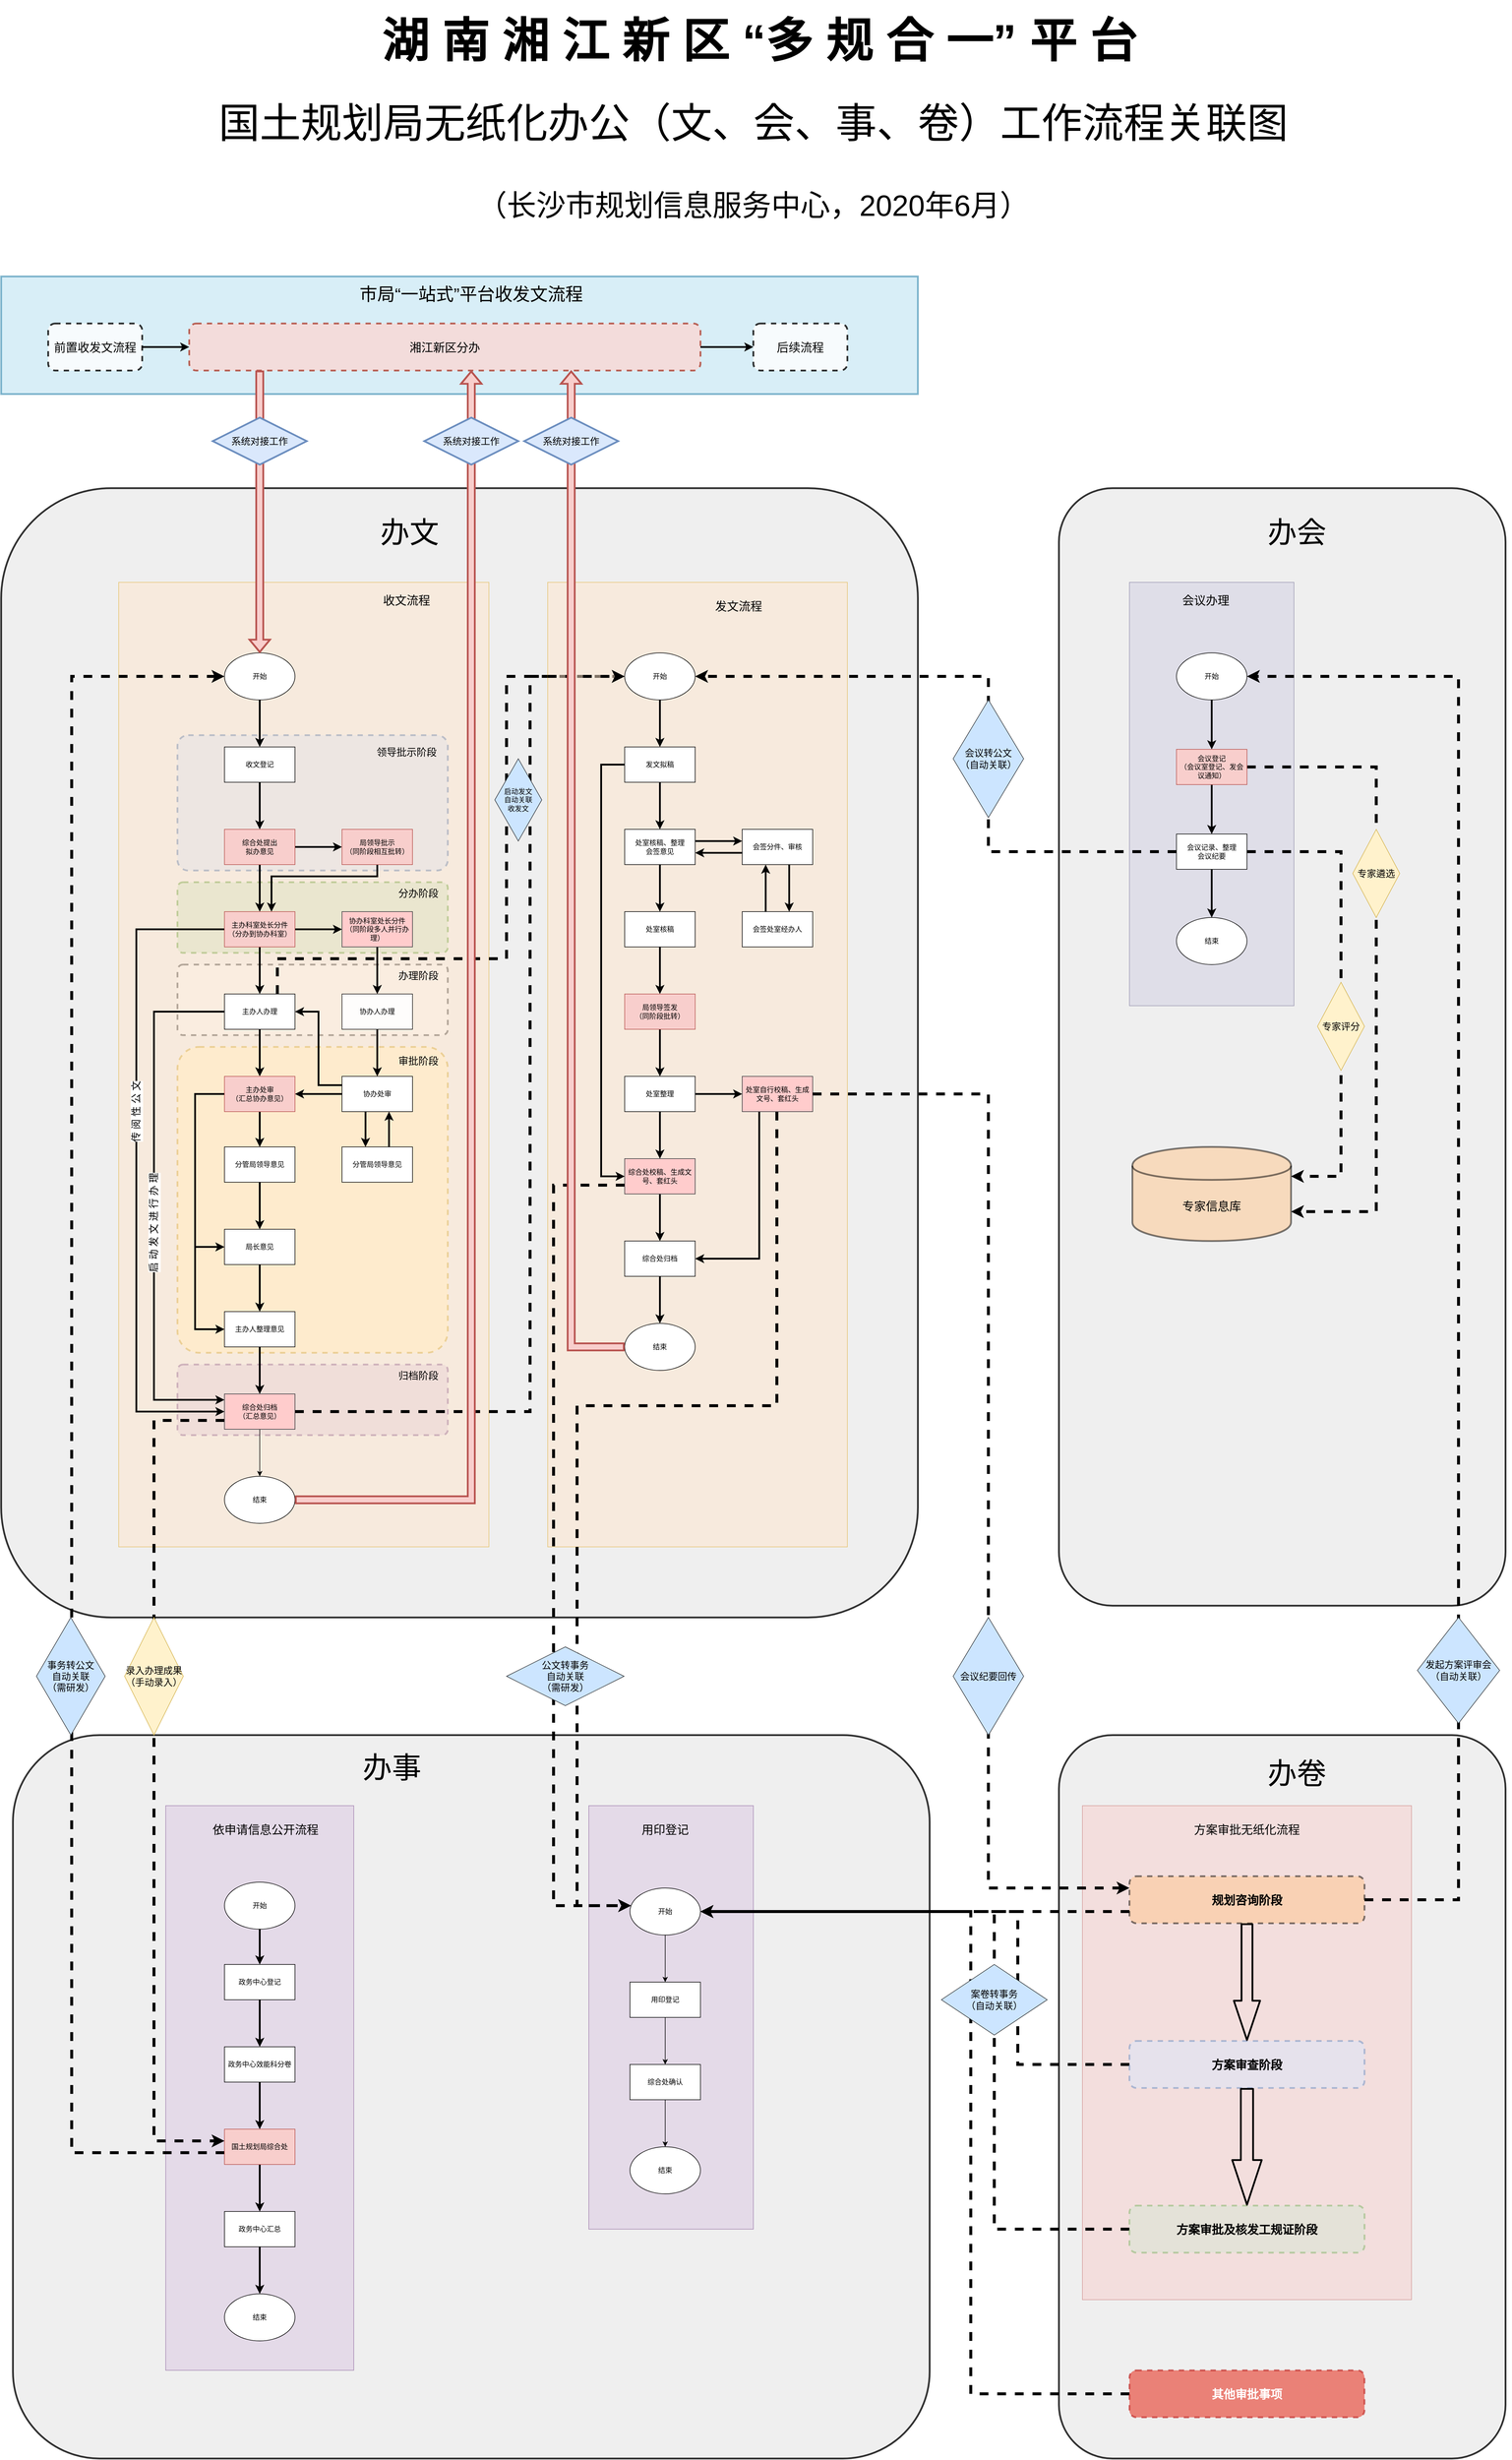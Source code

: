 <mxfile version="13.3.1" type="github">
  <diagram id="d_TtvwyaBQ2j3ashljvY" name="Page-1">
    <mxGraphModel dx="4595" dy="4666" grid="1" gridSize="10" guides="1" tooltips="1" connect="1" arrows="0" fold="1" page="1" pageScale="1" pageWidth="827" pageHeight="1169" math="0" shadow="0">
      <root>
        <mxCell id="0" />
        <mxCell id="1" parent="0" />
        <mxCell id="R8DSdq1tmObnKe5v48mU-81" value="" style="rounded=1;whiteSpace=wrap;html=1;strokeWidth=3;fontSize=20;arcSize=12;opacity=80;fillColor=#ebebeb;" parent="1" vertex="1">
          <mxGeometry x="1760" y="1720" width="760" height="1230" as="geometry" />
        </mxCell>
        <mxCell id="R8DSdq1tmObnKe5v48mU-80" value="" style="rounded=1;whiteSpace=wrap;html=1;strokeWidth=3;fontSize=20;arcSize=12;opacity=80;fillColor=#ebebeb;" parent="1" vertex="1">
          <mxGeometry x="-20" y="1720" width="1560" height="1230" as="geometry" />
        </mxCell>
        <mxCell id="R8DSdq1tmObnKe5v48mU-79" value="" style="rounded=1;whiteSpace=wrap;html=1;strokeWidth=3;fontSize=20;arcSize=12;opacity=80;fillColor=#ebebeb;" parent="1" vertex="1">
          <mxGeometry x="1760" y="-400" width="760" height="1900" as="geometry" />
        </mxCell>
        <mxCell id="R8DSdq1tmObnKe5v48mU-78" value="" style="rounded=1;whiteSpace=wrap;html=1;strokeWidth=3;fontSize=20;arcSize=12;opacity=80;fillColor=#EBEBEB;" parent="1" vertex="1">
          <mxGeometry x="-40" y="-400" width="1560" height="1920" as="geometry" />
        </mxCell>
        <mxCell id="R8DSdq1tmObnKe5v48mU-27" value="" style="rounded=0;whiteSpace=wrap;html=1;opacity=80;fillColor=#e1d5e7;strokeColor=#9673a6;" parent="1" vertex="1">
          <mxGeometry x="960" y="1840" width="280" height="720" as="geometry" />
        </mxCell>
        <mxCell id="R8DSdq1tmObnKe5v48mU-15" value="" style="rounded=1;whiteSpace=wrap;html=1;fontSize=17;opacity=90;arcSize=8;dashed=1;strokeWidth=3;fillColor=#dae8fc;strokeColor=#6c8ebf;" parent="1" vertex="1">
          <mxGeometry x="260" y="20" width="460" height="230" as="geometry" />
        </mxCell>
        <mxCell id="R8DSdq1tmObnKe5v48mU-17" value="" style="rounded=1;whiteSpace=wrap;html=1;fontSize=17;arcSize=8;dashed=1;strokeWidth=3;fillColor=#d5e8d4;strokeColor=#82b366;" parent="1" vertex="1">
          <mxGeometry x="260" y="270" width="460" height="120" as="geometry" />
        </mxCell>
        <mxCell id="R8DSdq1tmObnKe5v48mU-19" value="" style="rounded=1;whiteSpace=wrap;html=1;fontSize=17;arcSize=8;dashed=1;strokeWidth=3;fillColor=#f5f5f5;strokeColor=#666666;fontColor=#333333;" parent="1" vertex="1">
          <mxGeometry x="260" y="410" width="460" height="120" as="geometry" />
        </mxCell>
        <mxCell id="R8DSdq1tmObnKe5v48mU-21" value="" style="rounded=1;whiteSpace=wrap;html=1;fontSize=17;opacity=90;arcSize=8;dashed=1;strokeWidth=3;fillColor=#fff2cc;strokeColor=#d6b656;" parent="1" vertex="1">
          <mxGeometry x="260" y="550" width="460" height="520" as="geometry" />
        </mxCell>
        <mxCell id="R8DSdq1tmObnKe5v48mU-23" value="" style="rounded=1;whiteSpace=wrap;html=1;fontSize=17;opacity=90;arcSize=8;dashed=1;strokeWidth=3;fillColor=#e1d5e7;strokeColor=#9673a6;" parent="1" vertex="1">
          <mxGeometry x="260" y="1090" width="460" height="120" as="geometry" />
        </mxCell>
        <mxCell id="czsc24-IMfko61f4KDdS-146" value="" style="rounded=0;whiteSpace=wrap;html=1;opacity=50;fillColor=#ffe6cc;strokeColor=#d79b00;" parent="1" vertex="1">
          <mxGeometry x="160" y="-240" width="630" height="1640" as="geometry" />
        </mxCell>
        <mxCell id="R8DSdq1tmObnKe5v48mU-5" style="edgeStyle=orthogonalEdgeStyle;rounded=0;orthogonalLoop=1;jettySize=auto;html=1;entryX=0;entryY=0.5;entryDx=0;entryDy=0;strokeWidth=5;dashed=1;" parent="1" source="czsc24-IMfko61f4KDdS-8" target="czsc24-IMfko61f4KDdS-80" edge="1">
          <mxGeometry relative="1" as="geometry">
            <Array as="points">
              <mxPoint x="430" y="400" />
              <mxPoint x="820" y="400" />
              <mxPoint x="820" y="-80" />
            </Array>
          </mxGeometry>
        </mxCell>
        <mxCell id="czsc24-IMfko61f4KDdS-166" value="" style="rounded=0;whiteSpace=wrap;html=1;fontSize=20;opacity=50;fillColor=#d0cee2;strokeColor=#56517e;textOpacity=50;" parent="1" vertex="1">
          <mxGeometry x="1880" y="-240" width="280" height="720" as="geometry" />
        </mxCell>
        <mxCell id="czsc24-IMfko61f4KDdS-147" value="" style="rounded=0;whiteSpace=wrap;html=1;opacity=50;fillColor=#ffe6cc;strokeColor=#d79b00;" parent="1" vertex="1">
          <mxGeometry x="890" y="-240" width="510" height="1640" as="geometry" />
        </mxCell>
        <mxCell id="czsc24-IMfko61f4KDdS-145" value="" style="rounded=0;whiteSpace=wrap;html=1;opacity=80;fillColor=#e1d5e7;strokeColor=#9673a6;" parent="1" vertex="1">
          <mxGeometry x="240" y="1840" width="320" height="960" as="geometry" />
        </mxCell>
        <mxCell id="czsc24-IMfko61f4KDdS-7" value="" style="edgeStyle=orthogonalEdgeStyle;rounded=0;orthogonalLoop=1;jettySize=auto;html=1;strokeWidth=3;" parent="1" source="czsc24-IMfko61f4KDdS-1" target="czsc24-IMfko61f4KDdS-6" edge="1">
          <mxGeometry relative="1" as="geometry" />
        </mxCell>
        <mxCell id="czsc24-IMfko61f4KDdS-31" style="edgeStyle=orthogonalEdgeStyle;rounded=0;orthogonalLoop=1;jettySize=auto;html=1;strokeWidth=3;" parent="1" source="czsc24-IMfko61f4KDdS-6" target="czsc24-IMfko61f4KDdS-28" edge="1">
          <mxGeometry relative="1" as="geometry">
            <Array as="points">
              <mxPoint x="190" y="350" />
              <mxPoint x="190" y="1170" />
            </Array>
          </mxGeometry>
        </mxCell>
        <mxCell id="R8DSdq1tmObnKe5v48mU-9" value="传 阅 性 公 文" style="edgeLabel;html=1;align=center;verticalAlign=middle;resizable=0;points=[];fontSize=17;horizontal=0;" parent="czsc24-IMfko61f4KDdS-31" vertex="1" connectable="0">
          <mxGeometry x="-0.888" y="1" relative="1" as="geometry">
            <mxPoint x="-87.5" y="309" as="offset" />
          </mxGeometry>
        </mxCell>
        <mxCell id="R8DSdq1tmObnKe5v48mU-7" style="edgeStyle=orthogonalEdgeStyle;rounded=0;orthogonalLoop=1;jettySize=auto;html=1;strokeWidth=3;exitX=1;exitY=0.5;exitDx=0;exitDy=0;entryX=0;entryY=0.5;entryDx=0;entryDy=0;" parent="1" source="czsc24-IMfko61f4KDdS-1" target="czsc24-IMfko61f4KDdS-2" edge="1">
          <mxGeometry relative="1" as="geometry">
            <Array as="points">
              <mxPoint x="500" y="210" />
              <mxPoint x="500" y="210" />
            </Array>
          </mxGeometry>
        </mxCell>
        <mxCell id="czsc24-IMfko61f4KDdS-1" value="综合处提出&lt;br&gt;拟办意见" style="rounded=0;whiteSpace=wrap;html=1;fillColor=#f8cecc;strokeColor=#b85450;" parent="1" vertex="1">
          <mxGeometry x="340" y="180" width="120" height="60" as="geometry" />
        </mxCell>
        <mxCell id="czsc24-IMfko61f4KDdS-76" style="edgeStyle=orthogonalEdgeStyle;rounded=0;orthogonalLoop=1;jettySize=auto;html=1;exitX=0.5;exitY=1;exitDx=0;exitDy=0;strokeWidth=3;" parent="1" source="czsc24-IMfko61f4KDdS-74" target="czsc24-IMfko61f4KDdS-1" edge="1">
          <mxGeometry relative="1" as="geometry" />
        </mxCell>
        <mxCell id="czsc24-IMfko61f4KDdS-74" value="收文登记" style="rounded=0;whiteSpace=wrap;html=1;" parent="1" vertex="1">
          <mxGeometry x="340" y="40" width="120" height="60" as="geometry" />
        </mxCell>
        <mxCell id="czsc24-IMfko61f4KDdS-9" value="" style="edgeStyle=orthogonalEdgeStyle;rounded=0;orthogonalLoop=1;jettySize=auto;html=1;strokeWidth=3;" parent="1" source="czsc24-IMfko61f4KDdS-6" target="czsc24-IMfko61f4KDdS-8" edge="1">
          <mxGeometry relative="1" as="geometry" />
        </mxCell>
        <mxCell id="czsc24-IMfko61f4KDdS-11" value="" style="edgeStyle=orthogonalEdgeStyle;rounded=0;orthogonalLoop=1;jettySize=auto;html=1;strokeWidth=3;" parent="1" source="czsc24-IMfko61f4KDdS-6" target="czsc24-IMfko61f4KDdS-10" edge="1">
          <mxGeometry relative="1" as="geometry" />
        </mxCell>
        <mxCell id="czsc24-IMfko61f4KDdS-6" value="主办科室处长分件&lt;br&gt;（分办到协办科室）" style="rounded=0;whiteSpace=wrap;html=1;fillColor=#f8cecc;strokeColor=#b85450;" parent="1" vertex="1">
          <mxGeometry x="340" y="320" width="120" height="60" as="geometry" />
        </mxCell>
        <mxCell id="czsc24-IMfko61f4KDdS-13" value="" style="edgeStyle=orthogonalEdgeStyle;rounded=0;orthogonalLoop=1;jettySize=auto;html=1;strokeWidth=3;" parent="1" source="czsc24-IMfko61f4KDdS-10" target="czsc24-IMfko61f4KDdS-12" edge="1">
          <mxGeometry relative="1" as="geometry" />
        </mxCell>
        <mxCell id="czsc24-IMfko61f4KDdS-10" value="协办科室处长分件&lt;br&gt;（同阶段多人并行办理）" style="rounded=0;whiteSpace=wrap;html=1;fillColor=#ffcccc;strokeColor=#36393d;" parent="1" vertex="1">
          <mxGeometry x="540" y="320" width="120" height="60" as="geometry" />
        </mxCell>
        <mxCell id="czsc24-IMfko61f4KDdS-17" value="" style="edgeStyle=orthogonalEdgeStyle;rounded=0;orthogonalLoop=1;jettySize=auto;html=1;strokeWidth=3;" parent="1" source="czsc24-IMfko61f4KDdS-12" target="czsc24-IMfko61f4KDdS-16" edge="1">
          <mxGeometry relative="1" as="geometry" />
        </mxCell>
        <mxCell id="czsc24-IMfko61f4KDdS-12" value="协办人办理" style="rounded=0;whiteSpace=wrap;html=1;opacity=90;" parent="1" vertex="1">
          <mxGeometry x="540" y="460" width="120" height="60" as="geometry" />
        </mxCell>
        <mxCell id="czsc24-IMfko61f4KDdS-98" style="edgeStyle=orthogonalEdgeStyle;rounded=0;orthogonalLoop=1;jettySize=auto;html=1;strokeWidth=3;" parent="1" source="czsc24-IMfko61f4KDdS-16" target="czsc24-IMfko61f4KDdS-95" edge="1">
          <mxGeometry relative="1" as="geometry">
            <Array as="points">
              <mxPoint x="580" y="690" />
              <mxPoint x="580" y="690" />
            </Array>
          </mxGeometry>
        </mxCell>
        <mxCell id="R8DSdq1tmObnKe5v48mU-2" style="edgeStyle=orthogonalEdgeStyle;rounded=0;orthogonalLoop=1;jettySize=auto;html=1;exitX=0;exitY=0.5;exitDx=0;exitDy=0;strokeWidth=3;" parent="1" source="czsc24-IMfko61f4KDdS-16" target="czsc24-IMfko61f4KDdS-14" edge="1">
          <mxGeometry relative="1" as="geometry" />
        </mxCell>
        <mxCell id="R8DSdq1tmObnKe5v48mU-25" style="edgeStyle=orthogonalEdgeStyle;rounded=0;orthogonalLoop=1;jettySize=auto;html=1;exitX=0;exitY=0.25;exitDx=0;exitDy=0;strokeWidth=3;fontSize=11;" parent="1" source="czsc24-IMfko61f4KDdS-16" target="czsc24-IMfko61f4KDdS-8" edge="1">
          <mxGeometry relative="1" as="geometry">
            <Array as="points">
              <mxPoint x="500" y="615" />
              <mxPoint x="500" y="490" />
            </Array>
          </mxGeometry>
        </mxCell>
        <mxCell id="czsc24-IMfko61f4KDdS-16" value="协办处审" style="rounded=0;whiteSpace=wrap;html=1;" parent="1" vertex="1">
          <mxGeometry x="540" y="600" width="120" height="60" as="geometry" />
        </mxCell>
        <mxCell id="czsc24-IMfko61f4KDdS-15" value="" style="edgeStyle=orthogonalEdgeStyle;rounded=0;orthogonalLoop=1;jettySize=auto;html=1;strokeWidth=3;" parent="1" source="czsc24-IMfko61f4KDdS-8" target="czsc24-IMfko61f4KDdS-14" edge="1">
          <mxGeometry relative="1" as="geometry" />
        </mxCell>
        <mxCell id="R8DSdq1tmObnKe5v48mU-8" style="edgeStyle=orthogonalEdgeStyle;rounded=0;orthogonalLoop=1;jettySize=auto;html=1;strokeWidth=3;" parent="1" source="czsc24-IMfko61f4KDdS-8" target="czsc24-IMfko61f4KDdS-28" edge="1">
          <mxGeometry relative="1" as="geometry">
            <Array as="points">
              <mxPoint x="220" y="490" />
              <mxPoint x="220" y="1150" />
            </Array>
          </mxGeometry>
        </mxCell>
        <mxCell id="R8DSdq1tmObnKe5v48mU-12" value="启 动 发 文 进 行 办 理" style="edgeLabel;html=1;align=center;verticalAlign=middle;resizable=0;points=[];fontSize=17;horizontal=0;" parent="R8DSdq1tmObnKe5v48mU-8" vertex="1" connectable="0">
          <mxGeometry x="-0.858" y="4" relative="1" as="geometry">
            <mxPoint x="-56" y="355" as="offset" />
          </mxGeometry>
        </mxCell>
        <mxCell id="czsc24-IMfko61f4KDdS-8" value="主办人办理" style="rounded=0;whiteSpace=wrap;html=1;" parent="1" vertex="1">
          <mxGeometry x="340" y="460" width="120" height="60" as="geometry" />
        </mxCell>
        <mxCell id="czsc24-IMfko61f4KDdS-45" style="edgeStyle=orthogonalEdgeStyle;rounded=0;orthogonalLoop=1;jettySize=auto;html=1;exitX=0.5;exitY=1;exitDx=0;exitDy=0;strokeWidth=3;" parent="1" source="czsc24-IMfko61f4KDdS-14" target="czsc24-IMfko61f4KDdS-18" edge="1">
          <mxGeometry relative="1" as="geometry">
            <Array as="points">
              <mxPoint x="400" y="710" />
              <mxPoint x="400" y="710" />
            </Array>
          </mxGeometry>
        </mxCell>
        <mxCell id="czsc24-IMfko61f4KDdS-48" style="edgeStyle=orthogonalEdgeStyle;rounded=0;orthogonalLoop=1;jettySize=auto;html=1;strokeWidth=3;" parent="1" source="czsc24-IMfko61f4KDdS-14" target="czsc24-IMfko61f4KDdS-22" edge="1">
          <mxGeometry relative="1" as="geometry">
            <Array as="points">
              <mxPoint x="290" y="630" />
              <mxPoint x="290" y="890" />
            </Array>
          </mxGeometry>
        </mxCell>
        <mxCell id="czsc24-IMfko61f4KDdS-105" style="edgeStyle=orthogonalEdgeStyle;rounded=0;orthogonalLoop=1;jettySize=auto;html=1;entryX=0;entryY=0.5;entryDx=0;entryDy=0;strokeWidth=3;" parent="1" source="czsc24-IMfko61f4KDdS-14" target="czsc24-IMfko61f4KDdS-40" edge="1">
          <mxGeometry relative="1" as="geometry">
            <Array as="points">
              <mxPoint x="290" y="630" />
              <mxPoint x="290" y="1030" />
            </Array>
          </mxGeometry>
        </mxCell>
        <mxCell id="czsc24-IMfko61f4KDdS-14" value="主办处审&lt;br&gt;（汇总协办意见）" style="rounded=0;whiteSpace=wrap;html=1;fillColor=#f8cecc;strokeColor=#b85450;" parent="1" vertex="1">
          <mxGeometry x="340" y="600" width="120" height="60" as="geometry" />
        </mxCell>
        <mxCell id="czsc24-IMfko61f4KDdS-47" style="edgeStyle=orthogonalEdgeStyle;rounded=0;orthogonalLoop=1;jettySize=auto;html=1;exitX=0.5;exitY=1;exitDx=0;exitDy=0;strokeWidth=3;" parent="1" source="czsc24-IMfko61f4KDdS-40" target="czsc24-IMfko61f4KDdS-28" edge="1">
          <mxGeometry relative="1" as="geometry" />
        </mxCell>
        <mxCell id="czsc24-IMfko61f4KDdS-40" value="主办人整理意见" style="rounded=0;whiteSpace=wrap;html=1;" parent="1" vertex="1">
          <mxGeometry x="340" y="1000" width="120" height="60" as="geometry" />
        </mxCell>
        <mxCell id="czsc24-IMfko61f4KDdS-23" value="" style="edgeStyle=orthogonalEdgeStyle;rounded=0;orthogonalLoop=1;jettySize=auto;html=1;strokeWidth=3;" parent="1" source="czsc24-IMfko61f4KDdS-18" target="czsc24-IMfko61f4KDdS-22" edge="1">
          <mxGeometry relative="1" as="geometry">
            <Array as="points">
              <mxPoint x="400" y="820" />
              <mxPoint x="400" y="820" />
            </Array>
          </mxGeometry>
        </mxCell>
        <mxCell id="czsc24-IMfko61f4KDdS-18" value="分管局领导意见" style="rounded=0;whiteSpace=wrap;html=1;" parent="1" vertex="1">
          <mxGeometry x="340" y="720" width="120" height="60" as="geometry" />
        </mxCell>
        <mxCell id="R8DSdq1tmObnKe5v48mU-1" style="edgeStyle=orthogonalEdgeStyle;rounded=0;orthogonalLoop=1;jettySize=auto;html=1;strokeWidth=3;" parent="1" source="czsc24-IMfko61f4KDdS-95" target="czsc24-IMfko61f4KDdS-16" edge="1">
          <mxGeometry relative="1" as="geometry">
            <Array as="points">
              <mxPoint x="620" y="700" />
              <mxPoint x="620" y="700" />
            </Array>
          </mxGeometry>
        </mxCell>
        <mxCell id="czsc24-IMfko61f4KDdS-95" value="分管局领导意见" style="rounded=0;whiteSpace=wrap;html=1;" parent="1" vertex="1">
          <mxGeometry x="540" y="720" width="120" height="60" as="geometry" />
        </mxCell>
        <mxCell id="czsc24-IMfko61f4KDdS-46" style="edgeStyle=orthogonalEdgeStyle;rounded=0;orthogonalLoop=1;jettySize=auto;html=1;exitX=0.5;exitY=1;exitDx=0;exitDy=0;strokeWidth=3;" parent="1" source="czsc24-IMfko61f4KDdS-22" target="czsc24-IMfko61f4KDdS-40" edge="1">
          <mxGeometry relative="1" as="geometry" />
        </mxCell>
        <mxCell id="czsc24-IMfko61f4KDdS-22" value="局长意见" style="rounded=0;whiteSpace=wrap;html=1;" parent="1" vertex="1">
          <mxGeometry x="340" y="860" width="120" height="60" as="geometry" />
        </mxCell>
        <mxCell id="czsc24-IMfko61f4KDdS-36" style="edgeStyle=orthogonalEdgeStyle;rounded=0;orthogonalLoop=1;jettySize=auto;html=1;exitX=0.5;exitY=1;exitDx=0;exitDy=0;entryX=0.5;entryY=0;entryDx=0;entryDy=0;" parent="1" source="czsc24-IMfko61f4KDdS-28" target="czsc24-IMfko61f4KDdS-35" edge="1">
          <mxGeometry relative="1" as="geometry" />
        </mxCell>
        <mxCell id="czsc24-IMfko61f4KDdS-133" style="edgeStyle=orthogonalEdgeStyle;rounded=0;orthogonalLoop=1;jettySize=auto;html=1;strokeWidth=5;dashed=1;" parent="1" source="czsc24-IMfko61f4KDdS-28" target="czsc24-IMfko61f4KDdS-80" edge="1">
          <mxGeometry relative="1" as="geometry">
            <Array as="points">
              <mxPoint x="860" y="1170" />
              <mxPoint x="860" y="-80" />
            </Array>
          </mxGeometry>
        </mxCell>
        <mxCell id="R8DSdq1tmObnKe5v48mU-29" style="edgeStyle=orthogonalEdgeStyle;rounded=0;orthogonalLoop=1;jettySize=auto;html=1;exitX=0;exitY=0.75;exitDx=0;exitDy=0;dashed=1;strokeWidth=5;fontSize=11;" parent="1" source="czsc24-IMfko61f4KDdS-28" target="czsc24-IMfko61f4KDdS-54" edge="1">
          <mxGeometry relative="1" as="geometry">
            <Array as="points">
              <mxPoint x="220" y="1185" />
              <mxPoint x="220" y="2410" />
            </Array>
          </mxGeometry>
        </mxCell>
        <mxCell id="czsc24-IMfko61f4KDdS-28" value="综合处归档&lt;br&gt;（汇总意见）" style="rounded=0;whiteSpace=wrap;html=1;fillColor=#ffcccc;strokeColor=#36393d;" parent="1" vertex="1">
          <mxGeometry x="340" y="1140" width="120" height="60" as="geometry" />
        </mxCell>
        <mxCell id="czsc24-IMfko61f4KDdS-38" style="edgeStyle=orthogonalEdgeStyle;rounded=0;orthogonalLoop=1;jettySize=auto;html=1;exitX=0.5;exitY=1;exitDx=0;exitDy=0;strokeWidth=3;" parent="1" source="czsc24-IMfko61f4KDdS-2" target="czsc24-IMfko61f4KDdS-6" edge="1">
          <mxGeometry relative="1" as="geometry">
            <Array as="points">
              <mxPoint x="600" y="260" />
              <mxPoint x="420" y="260" />
            </Array>
          </mxGeometry>
        </mxCell>
        <mxCell id="czsc24-IMfko61f4KDdS-2" value="局领导批示&lt;br&gt;（同阶段相互批转）" style="rounded=0;whiteSpace=wrap;html=1;fillColor=#f8cecc;strokeColor=#b85450;" parent="1" vertex="1">
          <mxGeometry x="540" y="180" width="120" height="60" as="geometry" />
        </mxCell>
        <mxCell id="czsc24-IMfko61f4KDdS-77" style="edgeStyle=orthogonalEdgeStyle;rounded=0;orthogonalLoop=1;jettySize=auto;html=1;exitX=0.5;exitY=1;exitDx=0;exitDy=0;strokeWidth=3;" parent="1" source="czsc24-IMfko61f4KDdS-33" target="czsc24-IMfko61f4KDdS-74" edge="1">
          <mxGeometry relative="1" as="geometry" />
        </mxCell>
        <mxCell id="czsc24-IMfko61f4KDdS-33" value="开始" style="ellipse;whiteSpace=wrap;html=1;" parent="1" vertex="1">
          <mxGeometry x="340" y="-120" width="120" height="80" as="geometry" />
        </mxCell>
        <mxCell id="czsc24-IMfko61f4KDdS-35" value="结束" style="ellipse;whiteSpace=wrap;html=1;" parent="1" vertex="1">
          <mxGeometry x="340" y="1280" width="120" height="80" as="geometry" />
        </mxCell>
        <mxCell id="czsc24-IMfko61f4KDdS-66" value="" style="edgeStyle=orthogonalEdgeStyle;rounded=0;orthogonalLoop=1;jettySize=auto;html=1;strokeWidth=3;" parent="1" source="czsc24-IMfko61f4KDdS-53" target="czsc24-IMfko61f4KDdS-67" edge="1">
          <mxGeometry relative="1" as="geometry">
            <mxPoint x="400" y="2670" as="targetPoint" />
          </mxGeometry>
        </mxCell>
        <mxCell id="czsc24-IMfko61f4KDdS-53" value="政务中心汇总" style="rounded=0;whiteSpace=wrap;html=1;" parent="1" vertex="1">
          <mxGeometry x="340" y="2530" width="120" height="60" as="geometry" />
        </mxCell>
        <mxCell id="czsc24-IMfko61f4KDdS-62" style="edgeStyle=orthogonalEdgeStyle;rounded=0;orthogonalLoop=1;jettySize=auto;html=1;exitX=0.5;exitY=1;exitDx=0;exitDy=0;strokeWidth=3;" parent="1" source="czsc24-IMfko61f4KDdS-54" target="czsc24-IMfko61f4KDdS-53" edge="1">
          <mxGeometry relative="1" as="geometry" />
        </mxCell>
        <mxCell id="R8DSdq1tmObnKe5v48mU-28" style="edgeStyle=orthogonalEdgeStyle;rounded=0;orthogonalLoop=1;jettySize=auto;html=1;dashed=1;strokeWidth=5;fontSize=11;" parent="1" source="czsc24-IMfko61f4KDdS-54" target="czsc24-IMfko61f4KDdS-33" edge="1">
          <mxGeometry relative="1" as="geometry">
            <Array as="points">
              <mxPoint x="80" y="2430" />
              <mxPoint x="80" y="-80" />
            </Array>
          </mxGeometry>
        </mxCell>
        <mxCell id="czsc24-IMfko61f4KDdS-54" value="国土规划局综合处" style="rounded=0;whiteSpace=wrap;html=1;fillColor=#f8cecc;strokeColor=#b85450;" parent="1" vertex="1">
          <mxGeometry x="340" y="2390" width="120" height="60" as="geometry" />
        </mxCell>
        <mxCell id="czsc24-IMfko61f4KDdS-61" style="edgeStyle=orthogonalEdgeStyle;rounded=0;orthogonalLoop=1;jettySize=auto;html=1;exitX=0.5;exitY=1;exitDx=0;exitDy=0;strokeWidth=3;" parent="1" source="czsc24-IMfko61f4KDdS-56" target="czsc24-IMfko61f4KDdS-54" edge="1">
          <mxGeometry relative="1" as="geometry" />
        </mxCell>
        <mxCell id="czsc24-IMfko61f4KDdS-56" value="政务中心效能科分卷" style="rounded=0;whiteSpace=wrap;html=1;" parent="1" vertex="1">
          <mxGeometry x="340" y="2250" width="120" height="60" as="geometry" />
        </mxCell>
        <mxCell id="czsc24-IMfko61f4KDdS-60" style="edgeStyle=orthogonalEdgeStyle;rounded=0;orthogonalLoop=1;jettySize=auto;html=1;exitX=0.5;exitY=1;exitDx=0;exitDy=0;strokeWidth=3;" parent="1" source="czsc24-IMfko61f4KDdS-58" target="czsc24-IMfko61f4KDdS-56" edge="1">
          <mxGeometry relative="1" as="geometry" />
        </mxCell>
        <mxCell id="czsc24-IMfko61f4KDdS-58" value="政务中心登记" style="rounded=0;whiteSpace=wrap;html=1;" parent="1" vertex="1">
          <mxGeometry x="340" y="2110" width="120" height="60" as="geometry" />
        </mxCell>
        <mxCell id="czsc24-IMfko61f4KDdS-64" style="edgeStyle=orthogonalEdgeStyle;rounded=0;orthogonalLoop=1;jettySize=auto;html=1;strokeWidth=3;" parent="1" source="czsc24-IMfko61f4KDdS-63" target="czsc24-IMfko61f4KDdS-58" edge="1">
          <mxGeometry relative="1" as="geometry" />
        </mxCell>
        <mxCell id="czsc24-IMfko61f4KDdS-63" value="开始" style="ellipse;whiteSpace=wrap;html=1;" parent="1" vertex="1">
          <mxGeometry x="340" y="1970" width="120" height="80" as="geometry" />
        </mxCell>
        <mxCell id="czsc24-IMfko61f4KDdS-67" value="结束" style="ellipse;whiteSpace=wrap;html=1;" parent="1" vertex="1">
          <mxGeometry x="340" y="2670" width="120" height="80" as="geometry" />
        </mxCell>
        <mxCell id="czsc24-IMfko61f4KDdS-70" value="事务转公文&lt;br style=&quot;font-size: 16px;&quot;&gt;自动关联&lt;br style=&quot;font-size: 16px;&quot;&gt;（需研发）" style="rhombus;whiteSpace=wrap;html=1;fillColor=#cce5ff;strokeColor=#36393d;fontSize=16;" parent="1" vertex="1">
          <mxGeometry x="20" y="1520" width="117" height="200" as="geometry" />
        </mxCell>
        <mxCell id="czsc24-IMfko61f4KDdS-73" value="录入办理成果（手动录入）" style="rhombus;whiteSpace=wrap;html=1;fillColor=#fff2cc;strokeColor=#d6b656;fontSize=16;" parent="1" vertex="1">
          <mxGeometry x="170" y="1520" width="100" height="200" as="geometry" />
        </mxCell>
        <mxCell id="czsc24-IMfko61f4KDdS-90" value="" style="edgeStyle=orthogonalEdgeStyle;rounded=0;orthogonalLoop=1;jettySize=auto;html=1;strokeWidth=3;" parent="1" source="czsc24-IMfko61f4KDdS-78" target="czsc24-IMfko61f4KDdS-89" edge="1">
          <mxGeometry relative="1" as="geometry" />
        </mxCell>
        <mxCell id="czsc24-IMfko61f4KDdS-132" style="edgeStyle=orthogonalEdgeStyle;rounded=0;orthogonalLoop=1;jettySize=auto;html=1;exitX=0;exitY=0.5;exitDx=0;exitDy=0;entryX=0;entryY=0.5;entryDx=0;entryDy=0;strokeWidth=3;" parent="1" source="czsc24-IMfko61f4KDdS-78" target="czsc24-IMfko61f4KDdS-118" edge="1">
          <mxGeometry relative="1" as="geometry">
            <Array as="points">
              <mxPoint x="981" y="70" />
              <mxPoint x="981" y="770" />
            </Array>
          </mxGeometry>
        </mxCell>
        <mxCell id="czsc24-IMfko61f4KDdS-78" value="发文拟稿" style="rounded=0;whiteSpace=wrap;html=1;" parent="1" vertex="1">
          <mxGeometry x="1021" y="40" width="120" height="60" as="geometry" />
        </mxCell>
        <mxCell id="czsc24-IMfko61f4KDdS-94" value="" style="edgeStyle=orthogonalEdgeStyle;rounded=0;orthogonalLoop=1;jettySize=auto;html=1;strokeWidth=3;" parent="1" source="czsc24-IMfko61f4KDdS-89" target="czsc24-IMfko61f4KDdS-93" edge="1">
          <mxGeometry relative="1" as="geometry">
            <Array as="points">
              <mxPoint x="1181" y="200" />
              <mxPoint x="1181" y="200" />
            </Array>
          </mxGeometry>
        </mxCell>
        <mxCell id="czsc24-IMfko61f4KDdS-111" value="" style="edgeStyle=orthogonalEdgeStyle;rounded=0;orthogonalLoop=1;jettySize=auto;html=1;strokeWidth=3;" parent="1" source="czsc24-IMfko61f4KDdS-89" target="czsc24-IMfko61f4KDdS-110" edge="1">
          <mxGeometry relative="1" as="geometry" />
        </mxCell>
        <mxCell id="czsc24-IMfko61f4KDdS-89" value="处室核稿、整理&lt;br&gt;会签意见" style="rounded=0;whiteSpace=wrap;html=1;" parent="1" vertex="1">
          <mxGeometry x="1021" y="180" width="120" height="60" as="geometry" />
        </mxCell>
        <mxCell id="czsc24-IMfko61f4KDdS-115" value="" style="edgeStyle=orthogonalEdgeStyle;rounded=0;orthogonalLoop=1;jettySize=auto;html=1;strokeWidth=3;" parent="1" source="czsc24-IMfko61f4KDdS-110" target="czsc24-IMfko61f4KDdS-114" edge="1">
          <mxGeometry relative="1" as="geometry" />
        </mxCell>
        <mxCell id="czsc24-IMfko61f4KDdS-110" value="处室核稿" style="rounded=0;whiteSpace=wrap;html=1;" parent="1" vertex="1">
          <mxGeometry x="1021" y="320" width="120" height="60" as="geometry" />
        </mxCell>
        <mxCell id="czsc24-IMfko61f4KDdS-117" value="" style="edgeStyle=orthogonalEdgeStyle;rounded=0;orthogonalLoop=1;jettySize=auto;html=1;strokeWidth=3;" parent="1" source="czsc24-IMfko61f4KDdS-114" target="czsc24-IMfko61f4KDdS-116" edge="1">
          <mxGeometry relative="1" as="geometry" />
        </mxCell>
        <mxCell id="czsc24-IMfko61f4KDdS-114" value="局领导签发&lt;br&gt;（同阶段批转）" style="rounded=0;whiteSpace=wrap;html=1;fillColor=#f8cecc;strokeColor=#b85450;" parent="1" vertex="1">
          <mxGeometry x="1021" y="460" width="120" height="60" as="geometry" />
        </mxCell>
        <mxCell id="czsc24-IMfko61f4KDdS-119" value="" style="edgeStyle=orthogonalEdgeStyle;rounded=0;orthogonalLoop=1;jettySize=auto;html=1;strokeWidth=3;" parent="1" source="czsc24-IMfko61f4KDdS-116" target="czsc24-IMfko61f4KDdS-118" edge="1">
          <mxGeometry relative="1" as="geometry" />
        </mxCell>
        <mxCell id="czsc24-IMfko61f4KDdS-130" style="edgeStyle=orthogonalEdgeStyle;rounded=0;orthogonalLoop=1;jettySize=auto;html=1;exitX=1;exitY=0.5;exitDx=0;exitDy=0;strokeWidth=3;" parent="1" source="czsc24-IMfko61f4KDdS-116" target="czsc24-IMfko61f4KDdS-125" edge="1">
          <mxGeometry relative="1" as="geometry" />
        </mxCell>
        <mxCell id="czsc24-IMfko61f4KDdS-116" value="处室整理" style="rounded=0;whiteSpace=wrap;html=1;" parent="1" vertex="1">
          <mxGeometry x="1021" y="600" width="120" height="60" as="geometry" />
        </mxCell>
        <mxCell id="czsc24-IMfko61f4KDdS-129" style="edgeStyle=orthogonalEdgeStyle;rounded=0;orthogonalLoop=1;jettySize=auto;html=1;exitX=0.5;exitY=1;exitDx=0;exitDy=0;strokeWidth=3;" parent="1" source="czsc24-IMfko61f4KDdS-118" target="czsc24-IMfko61f4KDdS-120" edge="1">
          <mxGeometry relative="1" as="geometry" />
        </mxCell>
        <mxCell id="R8DSdq1tmObnKe5v48mU-30" style="edgeStyle=orthogonalEdgeStyle;rounded=0;orthogonalLoop=1;jettySize=auto;html=1;exitX=0;exitY=0.75;exitDx=0;exitDy=0;dashed=1;strokeWidth=5;fontSize=11;" parent="1" source="czsc24-IMfko61f4KDdS-118" target="czsc24-IMfko61f4KDdS-137" edge="1">
          <mxGeometry relative="1" as="geometry">
            <Array as="points">
              <mxPoint x="900" y="785" />
              <mxPoint x="900" y="2010" />
            </Array>
          </mxGeometry>
        </mxCell>
        <mxCell id="czsc24-IMfko61f4KDdS-118" value="综合处校稿、生成文号、套红头" style="rounded=0;whiteSpace=wrap;html=1;fillColor=#ffcccc;strokeColor=#36393d;" parent="1" vertex="1">
          <mxGeometry x="1021" y="740" width="120" height="60" as="geometry" />
        </mxCell>
        <mxCell id="czsc24-IMfko61f4KDdS-131" style="edgeStyle=orthogonalEdgeStyle;rounded=0;orthogonalLoop=1;jettySize=auto;html=1;strokeWidth=3;" parent="1" source="czsc24-IMfko61f4KDdS-125" target="czsc24-IMfko61f4KDdS-120" edge="1">
          <mxGeometry relative="1" as="geometry">
            <Array as="points">
              <mxPoint x="1250" y="910" />
            </Array>
          </mxGeometry>
        </mxCell>
        <mxCell id="R8DSdq1tmObnKe5v48mU-32" style="edgeStyle=orthogonalEdgeStyle;rounded=0;orthogonalLoop=1;jettySize=auto;html=1;dashed=1;strokeWidth=5;fontSize=11;" parent="1" source="czsc24-IMfko61f4KDdS-125" target="czsc24-IMfko61f4KDdS-137" edge="1">
          <mxGeometry relative="1" as="geometry">
            <Array as="points">
              <mxPoint x="1280" y="1160" />
              <mxPoint x="940" y="1160" />
              <mxPoint x="940" y="2010" />
            </Array>
          </mxGeometry>
        </mxCell>
        <mxCell id="czsc24-IMfko61f4KDdS-125" value="处室自行校稿、生成文号、套红头" style="rounded=0;whiteSpace=wrap;html=1;fillColor=#ffcccc;strokeColor=#36393d;" parent="1" vertex="1">
          <mxGeometry x="1221" y="600" width="120" height="60" as="geometry" />
        </mxCell>
        <mxCell id="czsc24-IMfko61f4KDdS-123" value="" style="edgeStyle=orthogonalEdgeStyle;rounded=0;orthogonalLoop=1;jettySize=auto;html=1;strokeWidth=3;" parent="1" source="czsc24-IMfko61f4KDdS-120" target="czsc24-IMfko61f4KDdS-124" edge="1">
          <mxGeometry relative="1" as="geometry">
            <mxPoint x="1081" y="1020" as="targetPoint" />
          </mxGeometry>
        </mxCell>
        <mxCell id="czsc24-IMfko61f4KDdS-120" value="综合处归档" style="rounded=0;whiteSpace=wrap;html=1;" parent="1" vertex="1">
          <mxGeometry x="1021" y="880" width="120" height="60" as="geometry" />
        </mxCell>
        <mxCell id="czsc24-IMfko61f4KDdS-107" value="" style="edgeStyle=orthogonalEdgeStyle;rounded=0;orthogonalLoop=1;jettySize=auto;html=1;strokeWidth=3;" parent="1" source="czsc24-IMfko61f4KDdS-93" target="czsc24-IMfko61f4KDdS-106" edge="1">
          <mxGeometry relative="1" as="geometry">
            <Array as="points">
              <mxPoint x="1301" y="300" />
              <mxPoint x="1301" y="300" />
            </Array>
          </mxGeometry>
        </mxCell>
        <mxCell id="czsc24-IMfko61f4KDdS-109" style="edgeStyle=orthogonalEdgeStyle;rounded=0;orthogonalLoop=1;jettySize=auto;html=1;strokeWidth=3;" parent="1" source="czsc24-IMfko61f4KDdS-93" target="czsc24-IMfko61f4KDdS-89" edge="1">
          <mxGeometry relative="1" as="geometry">
            <Array as="points">
              <mxPoint x="1191" y="220" />
              <mxPoint x="1191" y="220" />
            </Array>
          </mxGeometry>
        </mxCell>
        <mxCell id="czsc24-IMfko61f4KDdS-93" value="会签分件、审核" style="rounded=0;whiteSpace=wrap;html=1;" parent="1" vertex="1">
          <mxGeometry x="1221" y="180" width="120" height="60" as="geometry" />
        </mxCell>
        <mxCell id="czsc24-IMfko61f4KDdS-108" style="edgeStyle=orthogonalEdgeStyle;rounded=0;orthogonalLoop=1;jettySize=auto;html=1;strokeWidth=3;" parent="1" source="czsc24-IMfko61f4KDdS-106" target="czsc24-IMfko61f4KDdS-93" edge="1">
          <mxGeometry relative="1" as="geometry">
            <Array as="points">
              <mxPoint x="1261" y="280" />
              <mxPoint x="1261" y="280" />
            </Array>
          </mxGeometry>
        </mxCell>
        <mxCell id="czsc24-IMfko61f4KDdS-106" value="会签处室经办人" style="rounded=0;whiteSpace=wrap;html=1;" parent="1" vertex="1">
          <mxGeometry x="1221" y="320" width="120" height="60" as="geometry" />
        </mxCell>
        <mxCell id="czsc24-IMfko61f4KDdS-79" style="edgeStyle=orthogonalEdgeStyle;rounded=0;orthogonalLoop=1;jettySize=auto;html=1;exitX=0.5;exitY=1;exitDx=0;exitDy=0;strokeWidth=3;" parent="1" source="czsc24-IMfko61f4KDdS-80" target="czsc24-IMfko61f4KDdS-78" edge="1">
          <mxGeometry relative="1" as="geometry" />
        </mxCell>
        <mxCell id="czsc24-IMfko61f4KDdS-80" value="开始" style="ellipse;whiteSpace=wrap;html=1;" parent="1" vertex="1">
          <mxGeometry x="1021" y="-120" width="120" height="80" as="geometry" />
        </mxCell>
        <mxCell id="czsc24-IMfko61f4KDdS-124" value="结束" style="ellipse;whiteSpace=wrap;html=1;" parent="1" vertex="1">
          <mxGeometry x="1021" y="1020" width="120" height="80" as="geometry" />
        </mxCell>
        <mxCell id="czsc24-IMfko61f4KDdS-134" value="启动发文&lt;br&gt;自动关联&lt;br&gt;收发文" style="rhombus;whiteSpace=wrap;html=1;fillColor=#cce5ff;strokeColor=#36393d;" parent="1" vertex="1">
          <mxGeometry x="800" y="60" width="80" height="140" as="geometry" />
        </mxCell>
        <mxCell id="R8DSdq1tmObnKe5v48mU-4" style="edgeStyle=orthogonalEdgeStyle;rounded=0;orthogonalLoop=1;jettySize=auto;html=1;exitX=0.5;exitY=1;exitDx=0;exitDy=0;strokeWidth=1;" parent="1" source="czsc24-IMfko61f4KDdS-135" target="czsc24-IMfko61f4KDdS-140" edge="1">
          <mxGeometry relative="1" as="geometry" />
        </mxCell>
        <mxCell id="czsc24-IMfko61f4KDdS-135" value="用印登记" style="rounded=0;whiteSpace=wrap;html=1;" parent="1" vertex="1">
          <mxGeometry x="1030" y="2140" width="120" height="60" as="geometry" />
        </mxCell>
        <mxCell id="czsc24-IMfko61f4KDdS-143" value="" style="edgeStyle=orthogonalEdgeStyle;rounded=0;orthogonalLoop=1;jettySize=auto;html=1;strokeWidth=1;" parent="1" source="czsc24-IMfko61f4KDdS-140" target="czsc24-IMfko61f4KDdS-144" edge="1">
          <mxGeometry relative="1" as="geometry">
            <mxPoint x="1090.0" y="2560" as="targetPoint" />
          </mxGeometry>
        </mxCell>
        <mxCell id="czsc24-IMfko61f4KDdS-140" value="综合处确认" style="rounded=0;whiteSpace=wrap;html=1;" parent="1" vertex="1">
          <mxGeometry x="1030" y="2280" width="120" height="60" as="geometry" />
        </mxCell>
        <mxCell id="czsc24-IMfko61f4KDdS-136" style="edgeStyle=orthogonalEdgeStyle;rounded=0;orthogonalLoop=1;jettySize=auto;html=1;exitX=0.5;exitY=1;exitDx=0;exitDy=0;strokeWidth=1;" parent="1" source="czsc24-IMfko61f4KDdS-137" target="czsc24-IMfko61f4KDdS-135" edge="1">
          <mxGeometry relative="1" as="geometry" />
        </mxCell>
        <mxCell id="czsc24-IMfko61f4KDdS-137" value="开始" style="ellipse;whiteSpace=wrap;html=1;" parent="1" vertex="1">
          <mxGeometry x="1030" y="1980" width="120" height="80" as="geometry" />
        </mxCell>
        <mxCell id="czsc24-IMfko61f4KDdS-144" value="结束" style="ellipse;whiteSpace=wrap;html=1;" parent="1" vertex="1">
          <mxGeometry x="1030" y="2420" width="120" height="80" as="geometry" />
        </mxCell>
        <mxCell id="czsc24-IMfko61f4KDdS-148" value="依申请信息公开流程" style="text;html=1;strokeColor=none;fillColor=none;align=center;verticalAlign=middle;whiteSpace=wrap;rounded=0;opacity=80;fontSize=20;" parent="1" vertex="1">
          <mxGeometry x="310" y="1870" width="200" height="20" as="geometry" />
        </mxCell>
        <mxCell id="czsc24-IMfko61f4KDdS-149" value="收文流程" style="text;html=1;strokeColor=none;fillColor=none;align=center;verticalAlign=middle;whiteSpace=wrap;rounded=0;opacity=80;fontSize=20;" parent="1" vertex="1">
          <mxGeometry x="550" y="-220" width="200" height="20" as="geometry" />
        </mxCell>
        <mxCell id="czsc24-IMfko61f4KDdS-150" value="发文流程" style="text;html=1;strokeColor=none;fillColor=none;align=center;verticalAlign=middle;whiteSpace=wrap;rounded=0;opacity=80;fontSize=20;" parent="1" vertex="1">
          <mxGeometry x="1130" y="-210" width="170" height="20" as="geometry" />
        </mxCell>
        <mxCell id="czsc24-IMfko61f4KDdS-155" value="公文转事务&lt;br style=&quot;font-size: 16px;&quot;&gt;自动关联&lt;br style=&quot;font-size: 16px;&quot;&gt;（需研发）" style="rhombus;whiteSpace=wrap;html=1;fillColor=#cce5ff;strokeColor=#36393d;fontSize=16;" parent="1" vertex="1">
          <mxGeometry x="820" y="1570" width="200" height="100" as="geometry" />
        </mxCell>
        <mxCell id="czsc24-IMfko61f4KDdS-157" value="用印登记" style="text;html=1;strokeColor=none;fillColor=none;align=center;verticalAlign=middle;whiteSpace=wrap;rounded=0;opacity=80;fontSize=20;" parent="1" vertex="1">
          <mxGeometry x="990" y="1870" width="200" height="20" as="geometry" />
        </mxCell>
        <mxCell id="R8DSdq1tmObnKe5v48mU-34" style="edgeStyle=orthogonalEdgeStyle;rounded=0;orthogonalLoop=1;jettySize=auto;html=1;exitX=0.5;exitY=1;exitDx=0;exitDy=0;strokeWidth=3;fontSize=11;" parent="1" source="czsc24-IMfko61f4KDdS-168" target="czsc24-IMfko61f4KDdS-170" edge="1">
          <mxGeometry relative="1" as="geometry" />
        </mxCell>
        <mxCell id="czsc24-IMfko61f4KDdS-168" value="开始" style="ellipse;whiteSpace=wrap;html=1;" parent="1" vertex="1">
          <mxGeometry x="1960" y="-120" width="120" height="80" as="geometry" />
        </mxCell>
        <mxCell id="R8DSdq1tmObnKe5v48mU-35" style="edgeStyle=orthogonalEdgeStyle;rounded=0;orthogonalLoop=1;jettySize=auto;html=1;exitX=0.5;exitY=1;exitDx=0;exitDy=0;strokeWidth=3;fontSize=11;" parent="1" source="czsc24-IMfko61f4KDdS-170" target="czsc24-IMfko61f4KDdS-172" edge="1">
          <mxGeometry relative="1" as="geometry" />
        </mxCell>
        <mxCell id="R8DSdq1tmObnKe5v48mU-63" style="edgeStyle=orthogonalEdgeStyle;rounded=0;orthogonalLoop=1;jettySize=auto;html=1;exitX=1;exitY=0.5;exitDx=0;exitDy=0;strokeWidth=5;fontSize=11;dashed=1;" parent="1" source="czsc24-IMfko61f4KDdS-170" target="R8DSdq1tmObnKe5v48mU-62" edge="1">
          <mxGeometry relative="1" as="geometry">
            <Array as="points">
              <mxPoint x="2300" y="74" />
              <mxPoint x="2300" y="830" />
            </Array>
          </mxGeometry>
        </mxCell>
        <mxCell id="czsc24-IMfko61f4KDdS-170" value="会议登记&lt;br&gt;（会议室登记、发会议通知）" style="rounded=0;whiteSpace=wrap;html=1;fillColor=#f8cecc;strokeColor=#b85450;" parent="1" vertex="1">
          <mxGeometry x="1960" y="44" width="120" height="60" as="geometry" />
        </mxCell>
        <mxCell id="R8DSdq1tmObnKe5v48mU-36" style="edgeStyle=orthogonalEdgeStyle;rounded=0;orthogonalLoop=1;jettySize=auto;html=1;exitX=0.5;exitY=1;exitDx=0;exitDy=0;strokeWidth=3;fontSize=11;" parent="1" source="czsc24-IMfko61f4KDdS-172" target="czsc24-IMfko61f4KDdS-173" edge="1">
          <mxGeometry relative="1" as="geometry" />
        </mxCell>
        <mxCell id="R8DSdq1tmObnKe5v48mU-65" style="edgeStyle=orthogonalEdgeStyle;rounded=0;orthogonalLoop=1;jettySize=auto;html=1;exitX=1;exitY=0.5;exitDx=0;exitDy=0;dashed=1;strokeWidth=5;fontSize=11;" parent="1" source="czsc24-IMfko61f4KDdS-172" target="R8DSdq1tmObnKe5v48mU-62" edge="1">
          <mxGeometry relative="1" as="geometry">
            <Array as="points">
              <mxPoint x="2240" y="218" />
              <mxPoint x="2240" y="770" />
            </Array>
          </mxGeometry>
        </mxCell>
        <mxCell id="czsc24-IMfko61f4KDdS-172" value="会议记录、整理&lt;br&gt;会议纪要" style="rounded=0;whiteSpace=wrap;html=1;" parent="1" vertex="1">
          <mxGeometry x="1960" y="188" width="120" height="60" as="geometry" />
        </mxCell>
        <mxCell id="czsc24-IMfko61f4KDdS-173" value="结束" style="ellipse;whiteSpace=wrap;html=1;" parent="1" vertex="1">
          <mxGeometry x="1960" y="330" width="120" height="80" as="geometry" />
        </mxCell>
        <mxCell id="czsc24-IMfko61f4KDdS-176" value="会议办理" style="text;html=1;strokeColor=none;fillColor=none;align=center;verticalAlign=middle;whiteSpace=wrap;rounded=0;opacity=80;fontSize=20;" parent="1" vertex="1">
          <mxGeometry x="1910" y="-220" width="200" height="20" as="geometry" />
        </mxCell>
        <mxCell id="R8DSdq1tmObnKe5v48mU-16" value="领导批示阶段" style="text;html=1;strokeColor=none;fillColor=none;align=center;verticalAlign=middle;whiteSpace=wrap;rounded=0;dashed=1;fontSize=17;opacity=90;" parent="1" vertex="1">
          <mxGeometry x="590" y="40" width="120" height="20" as="geometry" />
        </mxCell>
        <mxCell id="R8DSdq1tmObnKe5v48mU-18" value="分办阶段" style="text;html=1;strokeColor=none;fillColor=none;align=center;verticalAlign=middle;whiteSpace=wrap;rounded=0;dashed=1;fontSize=17;opacity=90;" parent="1" vertex="1">
          <mxGeometry x="610" y="280" width="120" height="20" as="geometry" />
        </mxCell>
        <mxCell id="R8DSdq1tmObnKe5v48mU-20" value="办理阶段" style="text;html=1;strokeColor=none;fillColor=none;align=center;verticalAlign=middle;whiteSpace=wrap;rounded=0;dashed=1;fontSize=17;opacity=90;" parent="1" vertex="1">
          <mxGeometry x="610" y="420" width="120" height="20" as="geometry" />
        </mxCell>
        <mxCell id="R8DSdq1tmObnKe5v48mU-22" value="审批阶段" style="text;html=1;strokeColor=none;fillColor=none;align=center;verticalAlign=middle;whiteSpace=wrap;rounded=0;dashed=1;fontSize=17;opacity=90;" parent="1" vertex="1">
          <mxGeometry x="610" y="565" width="120" height="20" as="geometry" />
        </mxCell>
        <mxCell id="R8DSdq1tmObnKe5v48mU-24" value="归档阶段" style="text;html=1;strokeColor=none;fillColor=none;align=center;verticalAlign=middle;whiteSpace=wrap;rounded=0;dashed=1;fontSize=17;opacity=90;" parent="1" vertex="1">
          <mxGeometry x="610" y="1100" width="120" height="20" as="geometry" />
        </mxCell>
        <mxCell id="R8DSdq1tmObnKe5v48mU-37" style="edgeStyle=orthogonalEdgeStyle;rounded=0;orthogonalLoop=1;jettySize=auto;html=1;exitX=0;exitY=0.5;exitDx=0;exitDy=0;entryX=1;entryY=0.5;entryDx=0;entryDy=0;dashed=1;strokeWidth=5;fontSize=11;" parent="1" source="czsc24-IMfko61f4KDdS-172" target="czsc24-IMfko61f4KDdS-80" edge="1">
          <mxGeometry relative="1" as="geometry">
            <Array as="points">
              <mxPoint x="1640" y="218" />
              <mxPoint x="1640" y="-80" />
            </Array>
          </mxGeometry>
        </mxCell>
        <mxCell id="czsc24-IMfko61f4KDdS-175" value="会议转公文&lt;br style=&quot;font-size: 16px;&quot;&gt;（自动关联）" style="rhombus;whiteSpace=wrap;html=1;fillColor=#cce5ff;strokeColor=#36393d;fontSize=16;" parent="1" vertex="1">
          <mxGeometry x="1580" y="-40" width="120" height="200" as="geometry" />
        </mxCell>
        <mxCell id="R8DSdq1tmObnKe5v48mU-43" value="" style="rounded=0;whiteSpace=wrap;html=1;strokeWidth=1;fillColor=#f8cecc;fontSize=16;opacity=50;strokeColor=#b85450;" parent="1" vertex="1">
          <mxGeometry x="1800" y="1840" width="560" height="840" as="geometry" />
        </mxCell>
        <mxCell id="R8DSdq1tmObnKe5v48mU-46" value="方案审批无纸化流程" style="text;html=1;strokeColor=none;fillColor=none;align=center;verticalAlign=middle;whiteSpace=wrap;rounded=0;opacity=80;fontSize=20;" parent="1" vertex="1">
          <mxGeometry x="1820" y="1870" width="520" height="20" as="geometry" />
        </mxCell>
        <mxCell id="R8DSdq1tmObnKe5v48mU-52" style="edgeStyle=orthogonalEdgeStyle;rounded=0;orthogonalLoop=1;jettySize=auto;html=1;dashed=1;strokeWidth=5;fontSize=11;" parent="1" source="R8DSdq1tmObnKe5v48mU-51" target="czsc24-IMfko61f4KDdS-168" edge="1">
          <mxGeometry relative="1" as="geometry">
            <Array as="points">
              <mxPoint x="2440" y="2000" />
              <mxPoint x="2440" y="-80" />
            </Array>
          </mxGeometry>
        </mxCell>
        <mxCell id="R8DSdq1tmObnKe5v48mU-67" style="edgeStyle=orthogonalEdgeStyle;rounded=0;orthogonalLoop=1;jettySize=auto;html=1;exitX=0;exitY=0.75;exitDx=0;exitDy=0;dashed=1;strokeWidth=5;fontSize=11;" parent="1" source="R8DSdq1tmObnKe5v48mU-51" target="czsc24-IMfko61f4KDdS-137" edge="1">
          <mxGeometry relative="1" as="geometry">
            <mxPoint x="1380" y="2150" as="targetPoint" />
          </mxGeometry>
        </mxCell>
        <mxCell id="R8DSdq1tmObnKe5v48mU-51" value="规划咨询阶段" style="rounded=1;whiteSpace=wrap;html=1;strokeWidth=3;fillColor=#FFC68C;fontSize=20;opacity=50;fontStyle=1;dashed=1;" parent="1" vertex="1">
          <mxGeometry x="1880" y="1960" width="400" height="80" as="geometry" />
        </mxCell>
        <mxCell id="R8DSdq1tmObnKe5v48mU-53" value="发起方案评审会（自动关联）" style="rhombus;whiteSpace=wrap;html=1;fillColor=#cce5ff;strokeColor=#36393d;fontSize=16;" parent="1" vertex="1">
          <mxGeometry x="2370" y="1520" width="140" height="180" as="geometry" />
        </mxCell>
        <mxCell id="R8DSdq1tmObnKe5v48mU-68" style="edgeStyle=orthogonalEdgeStyle;rounded=0;orthogonalLoop=1;jettySize=auto;html=1;exitX=0;exitY=0.5;exitDx=0;exitDy=0;dashed=1;strokeWidth=5;fontSize=11;" parent="1" source="R8DSdq1tmObnKe5v48mU-55" target="czsc24-IMfko61f4KDdS-137" edge="1">
          <mxGeometry relative="1" as="geometry">
            <Array as="points">
              <mxPoint x="1690" y="2280" />
              <mxPoint x="1690" y="2020" />
            </Array>
          </mxGeometry>
        </mxCell>
        <mxCell id="R8DSdq1tmObnKe5v48mU-55" value="方案审查阶段" style="rounded=1;whiteSpace=wrap;html=1;strokeWidth=3;fillColor=#dae8fc;fontSize=20;opacity=50;fontStyle=1;dashed=1;strokeColor=#6c8ebf;" parent="1" vertex="1">
          <mxGeometry x="1880" y="2240" width="400" height="80" as="geometry" />
        </mxCell>
        <mxCell id="R8DSdq1tmObnKe5v48mU-58" style="edgeStyle=orthogonalEdgeStyle;rounded=0;orthogonalLoop=1;jettySize=auto;html=1;strokeWidth=5;fontSize=11;dashed=1;" parent="1" source="czsc24-IMfko61f4KDdS-125" target="R8DSdq1tmObnKe5v48mU-51" edge="1">
          <mxGeometry relative="1" as="geometry">
            <Array as="points">
              <mxPoint x="1640" y="630" />
              <mxPoint x="1640" y="1980" />
            </Array>
          </mxGeometry>
        </mxCell>
        <mxCell id="R8DSdq1tmObnKe5v48mU-57" value="会议纪要回传" style="rhombus;whiteSpace=wrap;html=1;fillColor=#cce5ff;strokeColor=#36393d;fontSize=16;" parent="1" vertex="1">
          <mxGeometry x="1580" y="1520" width="120" height="200" as="geometry" />
        </mxCell>
        <mxCell id="R8DSdq1tmObnKe5v48mU-61" style="edgeStyle=orthogonalEdgeStyle;rounded=0;orthogonalLoop=1;jettySize=auto;html=1;exitX=0;exitY=0.5;exitDx=0;exitDy=0;entryX=1;entryY=0.5;entryDx=0;entryDy=0;strokeWidth=5;fontSize=11;dashed=1;" parent="1" source="R8DSdq1tmObnKe5v48mU-60" target="czsc24-IMfko61f4KDdS-137" edge="1">
          <mxGeometry relative="1" as="geometry">
            <Array as="points">
              <mxPoint x="1650" y="2560" />
              <mxPoint x="1650" y="2020" />
            </Array>
          </mxGeometry>
        </mxCell>
        <mxCell id="R8DSdq1tmObnKe5v48mU-60" value="方案审批及核发工规证阶段" style="rounded=1;whiteSpace=wrap;html=1;strokeWidth=3;fillColor=#d5e8d4;fontSize=20;opacity=50;fontStyle=1;dashed=1;strokeColor=#82b366;" parent="1" vertex="1">
          <mxGeometry x="1880" y="2520" width="400" height="80" as="geometry" />
        </mxCell>
        <mxCell id="R8DSdq1tmObnKe5v48mU-62" value="专家信息库" style="shape=cylinder;whiteSpace=wrap;html=1;boundedLbl=1;backgroundOutline=1;strokeWidth=3;fillColor=#FFC68C;fontSize=20;opacity=50;" parent="1" vertex="1">
          <mxGeometry x="1885" y="720" width="270" height="160" as="geometry" />
        </mxCell>
        <mxCell id="R8DSdq1tmObnKe5v48mU-64" value="专家遴选" style="rhombus;whiteSpace=wrap;html=1;fillColor=#fff2cc;strokeColor=#d6b656;fontSize=16;" parent="1" vertex="1">
          <mxGeometry x="2260" y="180" width="80" height="150" as="geometry" />
        </mxCell>
        <mxCell id="R8DSdq1tmObnKe5v48mU-66" value="专家评分" style="rhombus;whiteSpace=wrap;html=1;fillColor=#fff2cc;strokeColor=#d6b656;fontSize=16;" parent="1" vertex="1">
          <mxGeometry x="2200" y="440" width="80" height="150" as="geometry" />
        </mxCell>
        <mxCell id="R8DSdq1tmObnKe5v48mU-70" style="edgeStyle=orthogonalEdgeStyle;rounded=0;orthogonalLoop=1;jettySize=auto;html=1;exitX=0;exitY=0.5;exitDx=0;exitDy=0;dashed=1;strokeWidth=5;fontSize=11;" parent="1" source="R8DSdq1tmObnKe5v48mU-69" target="czsc24-IMfko61f4KDdS-137" edge="1">
          <mxGeometry relative="1" as="geometry">
            <Array as="points">
              <mxPoint x="1610" y="2840" />
              <mxPoint x="1610" y="2020" />
            </Array>
          </mxGeometry>
        </mxCell>
        <mxCell id="R8DSdq1tmObnKe5v48mU-69" value="其他审批事项" style="rounded=1;whiteSpace=wrap;html=1;strokeWidth=3;fillColor=#e51400;fontSize=20;opacity=50;fontStyle=1;dashed=1;strokeColor=#B20000;fontColor=#ffffff;" parent="1" vertex="1">
          <mxGeometry x="1880" y="2800" width="400" height="80" as="geometry" />
        </mxCell>
        <mxCell id="R8DSdq1tmObnKe5v48mU-71" value="" style="shape=flexArrow;endArrow=classic;html=1;strokeWidth=3;fontSize=20;exitX=0.5;exitY=1;exitDx=0;exitDy=0;entryX=0.5;entryY=0;entryDx=0;entryDy=0;width=16.571;endSize=21.286;endWidth=23.102;" parent="1" source="R8DSdq1tmObnKe5v48mU-51" target="R8DSdq1tmObnKe5v48mU-55" edge="1">
          <mxGeometry width="50" height="50" relative="1" as="geometry">
            <mxPoint x="2060" y="2160" as="sourcePoint" />
            <mxPoint x="2110" y="2110" as="targetPoint" />
          </mxGeometry>
        </mxCell>
        <mxCell id="R8DSdq1tmObnKe5v48mU-74" value="" style="shape=flexArrow;endArrow=classic;html=1;strokeWidth=3;fontSize=20;width=18.857;endSize=24.331;endWidth=26.367;" parent="1" source="R8DSdq1tmObnKe5v48mU-55" target="R8DSdq1tmObnKe5v48mU-60" edge="1">
          <mxGeometry width="50" height="50" relative="1" as="geometry">
            <mxPoint x="2079.41" y="2320" as="sourcePoint" />
            <mxPoint x="2079.41" y="2520" as="targetPoint" />
          </mxGeometry>
        </mxCell>
        <mxCell id="R8DSdq1tmObnKe5v48mU-75" value="案卷转事务&lt;br&gt;（自动关联）" style="rhombus;whiteSpace=wrap;html=1;fillColor=#cce5ff;strokeColor=#36393d;fontSize=16;" parent="1" vertex="1">
          <mxGeometry x="1560" y="2110" width="180" height="120" as="geometry" />
        </mxCell>
        <mxCell id="R8DSdq1tmObnKe5v48mU-82" value="办文" style="text;html=1;strokeColor=none;fillColor=none;align=center;verticalAlign=middle;whiteSpace=wrap;rounded=0;fontSize=50;" parent="1" vertex="1">
          <mxGeometry x="470" y="-370" width="370" height="90" as="geometry" />
        </mxCell>
        <mxCell id="R8DSdq1tmObnKe5v48mU-83" value="办会" style="text;html=1;strokeColor=none;fillColor=none;align=center;verticalAlign=middle;whiteSpace=wrap;rounded=0;fontSize=50;" parent="1" vertex="1">
          <mxGeometry x="1980" y="-370" width="370" height="90" as="geometry" />
        </mxCell>
        <mxCell id="R8DSdq1tmObnKe5v48mU-84" value="办卷" style="text;html=1;strokeColor=none;fillColor=none;align=center;verticalAlign=middle;whiteSpace=wrap;rounded=0;fontSize=50;" parent="1" vertex="1">
          <mxGeometry x="1980" y="1740" width="370" height="90" as="geometry" />
        </mxCell>
        <mxCell id="R8DSdq1tmObnKe5v48mU-85" value="办事" style="text;html=1;strokeColor=none;fillColor=none;align=center;verticalAlign=middle;whiteSpace=wrap;rounded=0;fontSize=50;" parent="1" vertex="1">
          <mxGeometry x="440" y="1730" width="370" height="90" as="geometry" />
        </mxCell>
        <mxCell id="R8DSdq1tmObnKe5v48mU-86" value="" style="rounded=0;whiteSpace=wrap;html=1;strokeWidth=3;fillColor=#b1ddf0;fontSize=50;opacity=50;strokeColor=#10739e;" parent="1" vertex="1">
          <mxGeometry x="-40" y="-760" width="1560" height="200" as="geometry" />
        </mxCell>
        <mxCell id="R8DSdq1tmObnKe5v48mU-91" style="edgeStyle=orthogonalEdgeStyle;rounded=0;orthogonalLoop=1;jettySize=auto;html=1;exitX=1;exitY=0.5;exitDx=0;exitDy=0;strokeWidth=3;fontSize=50;" parent="1" source="R8DSdq1tmObnKe5v48mU-87" target="R8DSdq1tmObnKe5v48mU-89" edge="1">
          <mxGeometry relative="1" as="geometry" />
        </mxCell>
        <mxCell id="R8DSdq1tmObnKe5v48mU-87" value="湘江新区分办" style="rounded=1;whiteSpace=wrap;html=1;strokeWidth=3;fillColor=#fad9d5;fontSize=20;opacity=80;strokeColor=#ae4132;dashed=1;" parent="1" vertex="1">
          <mxGeometry x="280" y="-680" width="870" height="80" as="geometry" />
        </mxCell>
        <mxCell id="R8DSdq1tmObnKe5v48mU-90" style="edgeStyle=orthogonalEdgeStyle;rounded=0;orthogonalLoop=1;jettySize=auto;html=1;exitX=1;exitY=0.5;exitDx=0;exitDy=0;strokeWidth=3;fontSize=50;" parent="1" source="R8DSdq1tmObnKe5v48mU-88" target="R8DSdq1tmObnKe5v48mU-87" edge="1">
          <mxGeometry relative="1" as="geometry" />
        </mxCell>
        <mxCell id="R8DSdq1tmObnKe5v48mU-88" value="前置收发文流程" style="rounded=1;whiteSpace=wrap;html=1;strokeWidth=3;fontSize=20;opacity=80;dashed=1;" parent="1" vertex="1">
          <mxGeometry x="40" y="-680" width="160" height="80" as="geometry" />
        </mxCell>
        <mxCell id="R8DSdq1tmObnKe5v48mU-89" value="后续流程" style="rounded=1;whiteSpace=wrap;html=1;strokeWidth=3;fontSize=20;opacity=80;dashed=1;" parent="1" vertex="1">
          <mxGeometry x="1240" y="-680" width="160" height="80" as="geometry" />
        </mxCell>
        <mxCell id="R8DSdq1tmObnKe5v48mU-93" value="市局“一站式”平台收发文流程" style="text;html=1;strokeColor=none;fillColor=none;align=center;verticalAlign=middle;whiteSpace=wrap;rounded=0;fontSize=30;" parent="1" vertex="1">
          <mxGeometry x="340" y="-760" width="840" height="60" as="geometry" />
        </mxCell>
        <mxCell id="R8DSdq1tmObnKe5v48mU-95" style="edgeStyle=orthogonalEdgeStyle;rounded=0;orthogonalLoop=1;jettySize=auto;html=1;strokeWidth=3;fontSize=20;shape=flexArrow;fillColor=#f8cecc;strokeColor=#b85450;" parent="1" source="R8DSdq1tmObnKe5v48mU-87" target="czsc24-IMfko61f4KDdS-33" edge="1">
          <mxGeometry relative="1" as="geometry">
            <Array as="points">
              <mxPoint x="400" y="-550" />
              <mxPoint x="400" y="-550" />
            </Array>
          </mxGeometry>
        </mxCell>
        <mxCell id="R8DSdq1tmObnKe5v48mU-96" style="edgeStyle=orthogonalEdgeStyle;shape=flexArrow;rounded=0;orthogonalLoop=1;jettySize=auto;html=1;exitX=1;exitY=0.5;exitDx=0;exitDy=0;strokeWidth=3;fontSize=20;fillColor=#f8cecc;strokeColor=#b85450;" parent="1" source="czsc24-IMfko61f4KDdS-35" target="R8DSdq1tmObnKe5v48mU-87" edge="1">
          <mxGeometry relative="1" as="geometry">
            <Array as="points">
              <mxPoint x="760" y="1320" />
            </Array>
          </mxGeometry>
        </mxCell>
        <mxCell id="R8DSdq1tmObnKe5v48mU-97" style="edgeStyle=orthogonalEdgeStyle;shape=flexArrow;rounded=0;orthogonalLoop=1;jettySize=auto;html=1;exitX=0;exitY=0.5;exitDx=0;exitDy=0;strokeWidth=3;fontSize=20;fillColor=#f8cecc;strokeColor=#b85450;" parent="1" source="czsc24-IMfko61f4KDdS-124" target="R8DSdq1tmObnKe5v48mU-87" edge="1">
          <mxGeometry relative="1" as="geometry">
            <Array as="points">
              <mxPoint x="930" y="1060" />
            </Array>
          </mxGeometry>
        </mxCell>
        <mxCell id="R8DSdq1tmObnKe5v48mU-98" value="系统对接工作" style="rhombus;whiteSpace=wrap;html=1;strokeWidth=3;fillColor=#dae8fc;fontSize=16;strokeColor=#6c8ebf;" parent="1" vertex="1">
          <mxGeometry x="320" y="-520" width="160" height="80" as="geometry" />
        </mxCell>
        <mxCell id="8L3PrMVa_6chZB1hmbwo-1" value="系统对接工作" style="rhombus;whiteSpace=wrap;html=1;strokeWidth=3;fillColor=#dae8fc;fontSize=16;strokeColor=#6c8ebf;" parent="1" vertex="1">
          <mxGeometry x="680" y="-520" width="160" height="80" as="geometry" />
        </mxCell>
        <mxCell id="8L3PrMVa_6chZB1hmbwo-2" value="系统对接工作" style="rhombus;whiteSpace=wrap;html=1;strokeWidth=3;fillColor=#dae8fc;fontSize=16;strokeColor=#6c8ebf;" parent="1" vertex="1">
          <mxGeometry x="850" y="-520" width="160" height="80" as="geometry" />
        </mxCell>
        <mxCell id="YzGYzKnQ_7rtxPHVPTM0-4" value="" style="group" vertex="1" connectable="0" parent="1">
          <mxGeometry x="-40" y="-1230" width="2570" height="420" as="geometry" />
        </mxCell>
        <mxCell id="YzGYzKnQ_7rtxPHVPTM0-1" value="国土规划局无纸化办公（文、会、事、卷）工作流程关联图" style="text;html=1;strokeColor=none;fillColor=none;align=center;verticalAlign=middle;whiteSpace=wrap;rounded=0;fontSize=70;" vertex="1" parent="YzGYzKnQ_7rtxPHVPTM0-4">
          <mxGeometry y="140" width="2560" height="137" as="geometry" />
        </mxCell>
        <mxCell id="YzGYzKnQ_7rtxPHVPTM0-2" value="（长沙市规划信息服务中心，2020年6月）" style="text;html=1;strokeColor=none;fillColor=none;align=center;verticalAlign=middle;whiteSpace=wrap;rounded=0;fontSize=50;" vertex="1" parent="YzGYzKnQ_7rtxPHVPTM0-4">
          <mxGeometry y="277" width="2560" height="143" as="geometry" />
        </mxCell>
        <mxCell id="YzGYzKnQ_7rtxPHVPTM0-3" value="湖 南 湘 江 新 区 “多 规 合 一” 平 台" style="text;html=1;strokeColor=none;fillColor=none;align=center;verticalAlign=middle;whiteSpace=wrap;rounded=0;fontSize=80;fontStyle=1" vertex="1" parent="YzGYzKnQ_7rtxPHVPTM0-4">
          <mxGeometry x="10" width="2560" height="140" as="geometry" />
        </mxCell>
      </root>
    </mxGraphModel>
  </diagram>
</mxfile>
